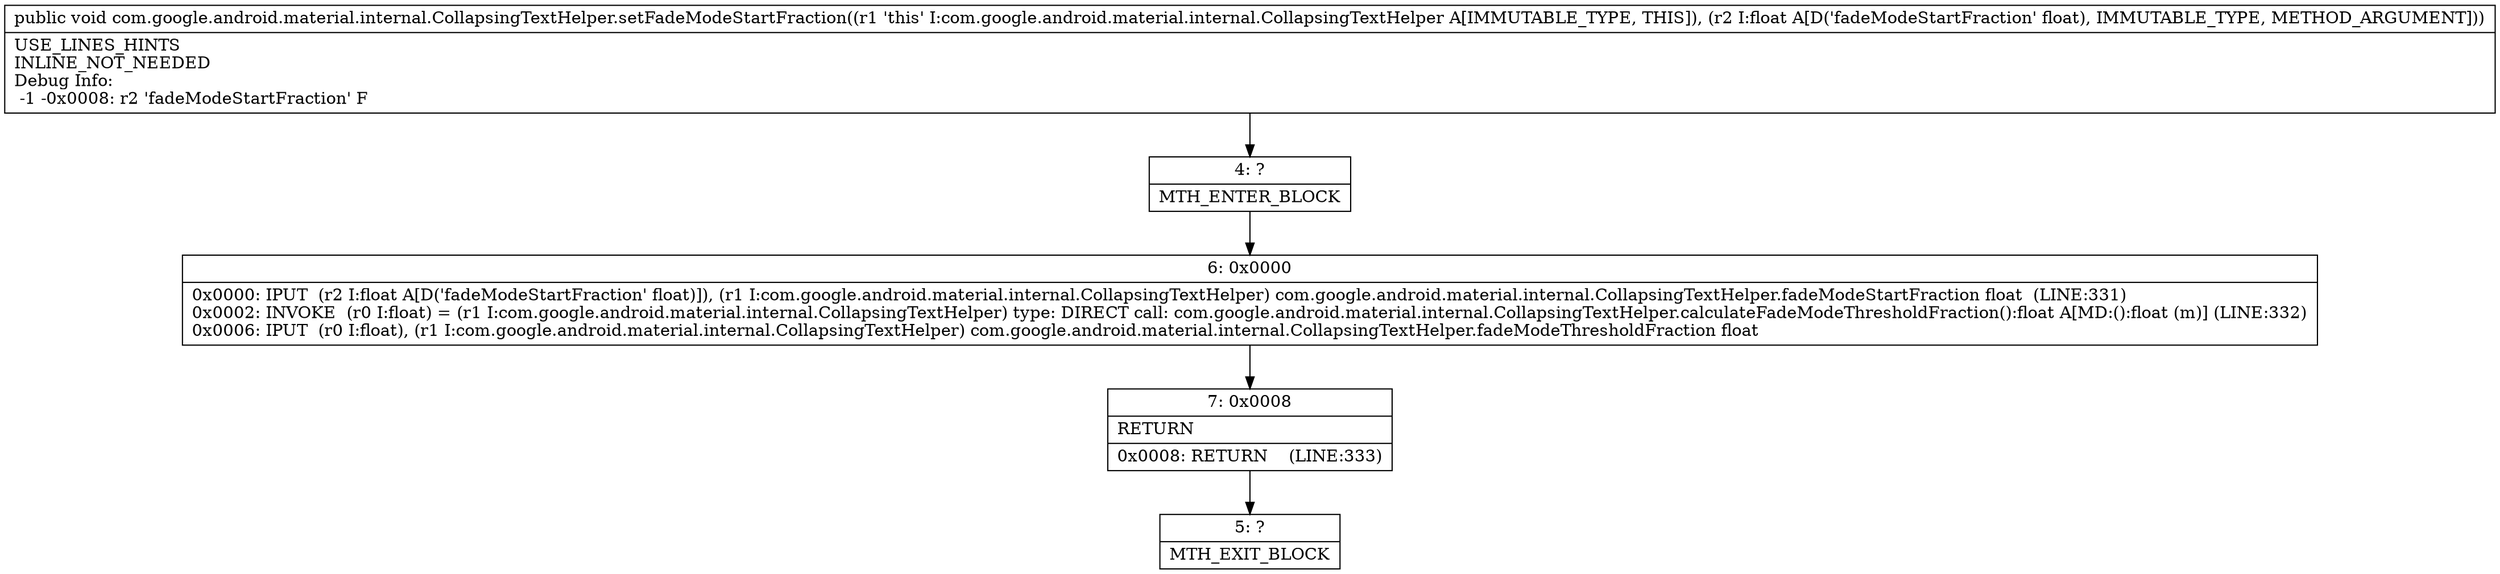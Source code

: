 digraph "CFG forcom.google.android.material.internal.CollapsingTextHelper.setFadeModeStartFraction(F)V" {
Node_4 [shape=record,label="{4\:\ ?|MTH_ENTER_BLOCK\l}"];
Node_6 [shape=record,label="{6\:\ 0x0000|0x0000: IPUT  (r2 I:float A[D('fadeModeStartFraction' float)]), (r1 I:com.google.android.material.internal.CollapsingTextHelper) com.google.android.material.internal.CollapsingTextHelper.fadeModeStartFraction float  (LINE:331)\l0x0002: INVOKE  (r0 I:float) = (r1 I:com.google.android.material.internal.CollapsingTextHelper) type: DIRECT call: com.google.android.material.internal.CollapsingTextHelper.calculateFadeModeThresholdFraction():float A[MD:():float (m)] (LINE:332)\l0x0006: IPUT  (r0 I:float), (r1 I:com.google.android.material.internal.CollapsingTextHelper) com.google.android.material.internal.CollapsingTextHelper.fadeModeThresholdFraction float \l}"];
Node_7 [shape=record,label="{7\:\ 0x0008|RETURN\l|0x0008: RETURN    (LINE:333)\l}"];
Node_5 [shape=record,label="{5\:\ ?|MTH_EXIT_BLOCK\l}"];
MethodNode[shape=record,label="{public void com.google.android.material.internal.CollapsingTextHelper.setFadeModeStartFraction((r1 'this' I:com.google.android.material.internal.CollapsingTextHelper A[IMMUTABLE_TYPE, THIS]), (r2 I:float A[D('fadeModeStartFraction' float), IMMUTABLE_TYPE, METHOD_ARGUMENT]))  | USE_LINES_HINTS\lINLINE_NOT_NEEDED\lDebug Info:\l  \-1 \-0x0008: r2 'fadeModeStartFraction' F\l}"];
MethodNode -> Node_4;Node_4 -> Node_6;
Node_6 -> Node_7;
Node_7 -> Node_5;
}

